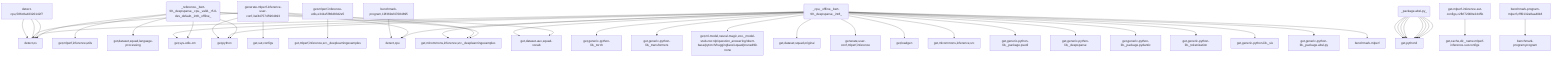 graph TD
    app-mlperf-inference,d775cac873ee4231_(_reference,_bert-99,_deepsparse,_cpu,_valid,_r5.0-dev_default,_int8,_offline_) --> detect,os
    app-mlperf-inference,d775cac873ee4231_(_reference,_bert-99,_deepsparse,_cpu,_valid,_r5.0-dev_default,_int8,_offline_) --> get,sys-utils-cm
    app-mlperf-inference,d775cac873ee4231_(_reference,_bert-99,_deepsparse,_cpu,_valid,_r5.0-dev_default,_int8,_offline_) --> get,python
    app-mlperf-inference,d775cac873ee4231_(_reference,_bert-99,_deepsparse,_cpu,_valid,_r5.0-dev_default,_int8,_offline_) --> get,mlcommons,inference,src,_deeplearningexamples
    get-mlperf-inference-utils,e341e5f86d8342e5 --> get,mlperf,inference,src,_deeplearningexamples
    app-mlperf-inference,d775cac873ee4231_(_reference,_bert-99,_deepsparse,_cpu,_valid,_r5.0-dev_default,_int8,_offline_) --> get,mlperf,inference,utils
    app-mlperf-inference,d775cac873ee4231_(_reference,_bert-99,_deepsparse,_cpu,_valid,_r5.0-dev_default,_int8,_offline_) --> get,dataset,squad,language-processing
    app-mlperf-inference,d775cac873ee4231_(_reference,_bert-99,_deepsparse,_cpu,_valid,_r5.0-dev_default,_int8,_offline_) --> get,dataset-aux,squad-vocab
    app-mlperf-inference-mlcommons-python,ff149e9781fc4b65_(_cpu,_offline,_bert-99,_deepsparse,_int8_) --> detect,os
    detect-cpu,586c8a43320142f7 --> detect,os
    app-mlperf-inference-mlcommons-python,ff149e9781fc4b65_(_cpu,_offline,_bert-99,_deepsparse,_int8_) --> detect,cpu
    app-mlperf-inference-mlcommons-python,ff149e9781fc4b65_(_cpu,_offline,_bert-99,_deepsparse,_int8_) --> get,sys-utils-cm
    app-mlperf-inference-mlcommons-python,ff149e9781fc4b65_(_cpu,_offline,_bert-99,_deepsparse,_int8_) --> get,python
    get-generic-python-lib,94b62a682bc44791_(_torch_) --> get,python3
    app-mlperf-inference-mlcommons-python,ff149e9781fc4b65_(_cpu,_offline,_bert-99,_deepsparse,_int8_) --> get,generic-python-lib,_torch
    get-generic-python-lib,94b62a682bc44791_(_transformers_) --> get,python3
    app-mlperf-inference-mlcommons-python,ff149e9781fc4b65_(_cpu,_offline,_bert-99,_deepsparse,_int8_) --> get,generic-python-lib,_transformers
    app-mlperf-inference-mlcommons-python,ff149e9781fc4b65_(_cpu,_offline,_bert-99,_deepsparse,_int8_) --> get,ml-model,neural-magic,zoo,_model-stub.zoo:nlp/question_answering/obert-base/pytorch/huggingface/squad/pruned90-none
    app-mlperf-inference-mlcommons-python,ff149e9781fc4b65_(_cpu,_offline,_bert-99,_deepsparse,_int8_) --> get,dataset,squad,original
    app-mlperf-inference-mlcommons-python,ff149e9781fc4b65_(_cpu,_offline,_bert-99,_deepsparse,_int8_) --> get,dataset-aux,squad-vocab
    generate-mlperf-inference-user-conf,3af4475745964b93 --> detect,os
    detect-cpu,586c8a43320142f7 --> detect,os
    generate-mlperf-inference-user-conf,3af4475745964b93 --> detect,cpu
    generate-mlperf-inference-user-conf,3af4475745964b93 --> get,python
    generate-mlperf-inference-user-conf,3af4475745964b93 --> get,mlcommons,inference,src,_deeplearningexamples
    get-mlperf-inference-sut-configs,c2fbf72009e2445b --> get,cache,dir,_name.mlperf-inference-sut-configs
    generate-mlperf-inference-user-conf,3af4475745964b93 --> get,sut,configs
    app-mlperf-inference-mlcommons-python,ff149e9781fc4b65_(_cpu,_offline,_bert-99,_deepsparse,_int8_) --> generate,user-conf,mlperf,inference
    app-mlperf-inference-mlcommons-python,ff149e9781fc4b65_(_cpu,_offline,_bert-99,_deepsparse,_int8_) --> get,loadgen
    app-mlperf-inference-mlcommons-python,ff149e9781fc4b65_(_cpu,_offline,_bert-99,_deepsparse,_int8_) --> get,mlcommons,inference,src,_deeplearningexamples
    app-mlperf-inference-mlcommons-python,ff149e9781fc4b65_(_cpu,_offline,_bert-99,_deepsparse,_int8_) --> get,mlcommons,inference,src
    get-generic-python-lib,94b62a682bc44791_(_package.psutil_) --> get,python3
    app-mlperf-inference-mlcommons-python,ff149e9781fc4b65_(_cpu,_offline,_bert-99,_deepsparse,_int8_) --> get,generic-python-lib,_package.psutil
    get-generic-python-lib,94b62a682bc44791_(_deepsparse_) --> get,python3
    app-mlperf-inference-mlcommons-python,ff149e9781fc4b65_(_cpu,_offline,_bert-99,_deepsparse,_int8_) --> get,generic-python-lib,_deepsparse
    get-generic-python-lib,94b62a682bc44791_(_package.pydantic_) --> get,python3
    app-mlperf-inference-mlcommons-python,ff149e9781fc4b65_(_cpu,_offline,_bert-99,_deepsparse,_int8_) --> get,generic-python-lib,_package.pydantic
    get-generic-python-lib,94b62a682bc44791_(_tokenization_) --> get,python3
    app-mlperf-inference-mlcommons-python,ff149e9781fc4b65_(_cpu,_offline,_bert-99,_deepsparse,_int8_) --> get,generic-python-lib,_tokenization
    get-generic-python-lib,94b62a682bc44791_(_six_) --> get,python3
    app-mlperf-inference-mlcommons-python,ff149e9781fc4b65_(_cpu,_offline,_bert-99,_deepsparse,_int8_) --> get,generic-python-lib,_six
    get-generic-python-lib,94b62a682bc44791_(_package.absl-py_) --> get,python3
    app-mlperf-inference-mlcommons-python,ff149e9781fc4b65_(_cpu,_offline,_bert-99,_deepsparse,_int8_) --> get,generic-python-lib,_package.absl-py
    detect-cpu,586c8a43320142f7 --> detect,os
    benchmark-program,19f369ef47084895 --> detect,cpu
    benchmark-program-mlperf,cfff0132a8aa4018 --> benchmark-program,program
    app-mlperf-inference-mlcommons-python,ff149e9781fc4b65_(_cpu,_offline,_bert-99,_deepsparse,_int8_) --> benchmark-mlperf